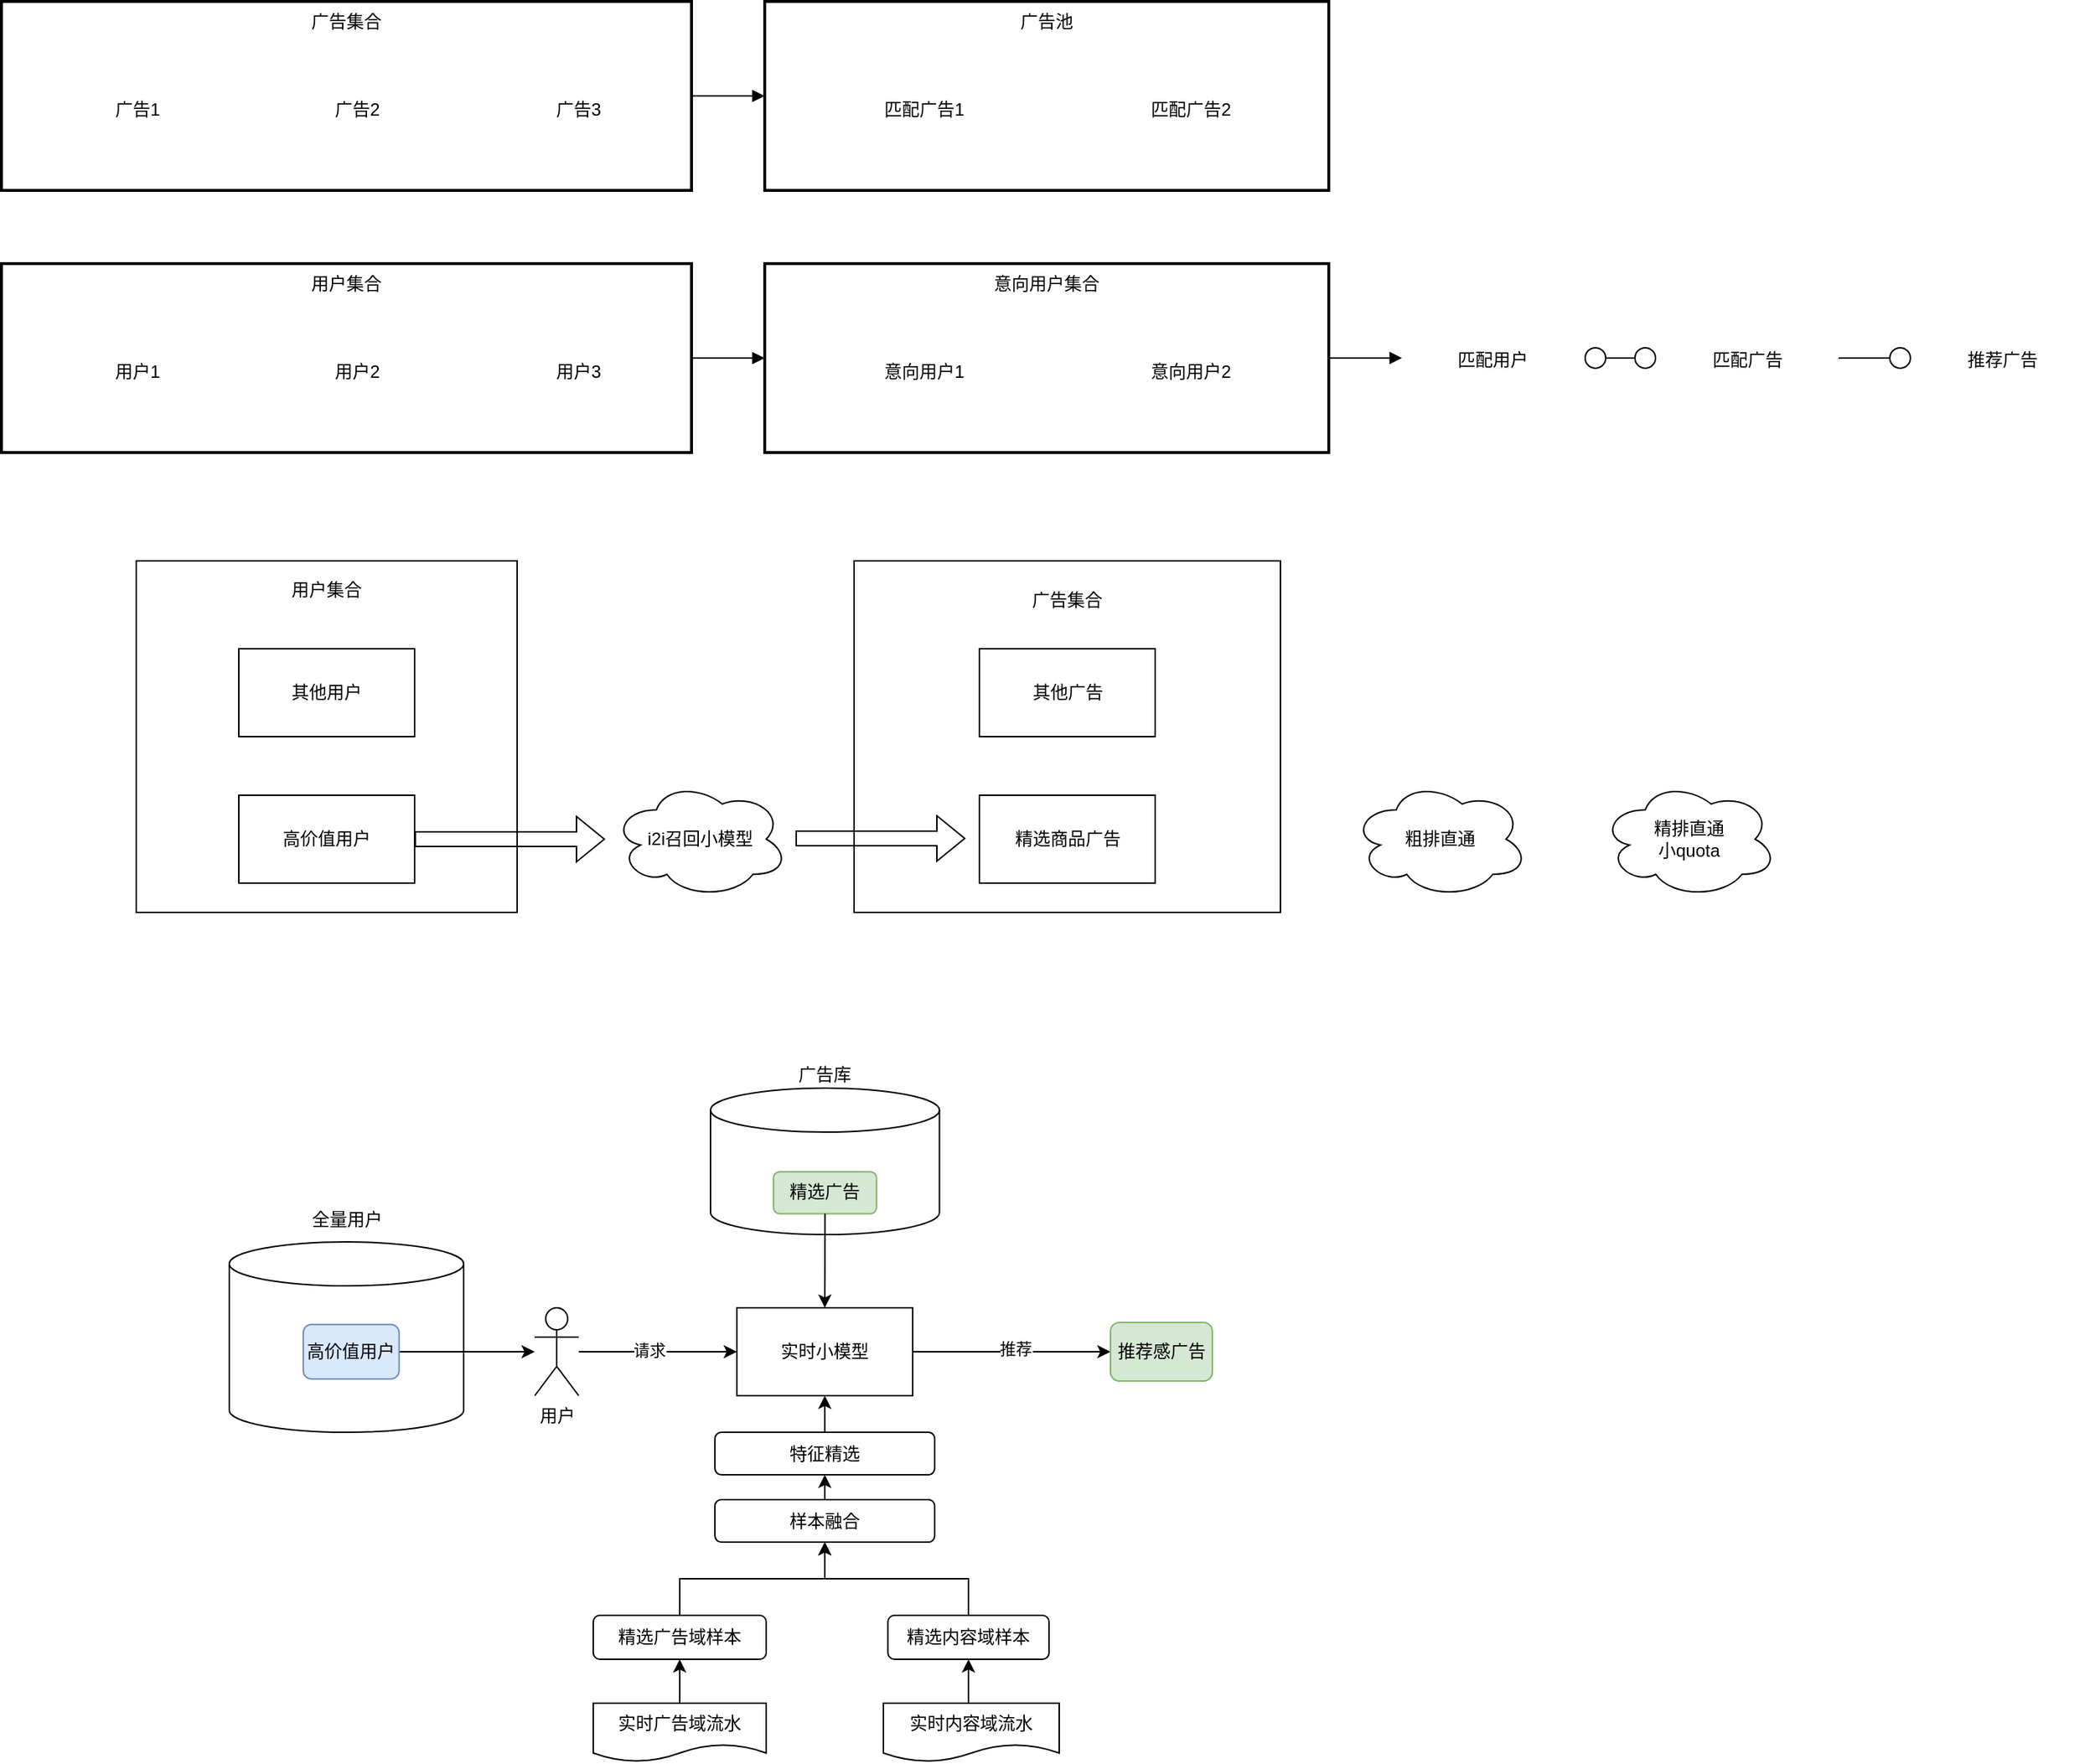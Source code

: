 <mxfile version="26.0.3" pages="2">
  <diagram name="总体架构" id="qinP8k9tqAQhSnErQ5jV">
    <mxGraphModel dx="1242" dy="773" grid="0" gridSize="10" guides="1" tooltips="1" connect="1" arrows="1" fold="1" page="0" pageScale="1" pageWidth="850" pageHeight="1100" math="0" shadow="0">
      <root>
        <mxCell id="0" />
        <mxCell id="1" parent="0" />
        <mxCell id="WeVGeyATEP2TrUEI9uky-103" value="" style="group" parent="1" vertex="1" connectable="0">
          <mxGeometry x="492" y="750" width="156.25" height="100" as="geometry" />
        </mxCell>
        <mxCell id="WeVGeyATEP2TrUEI9uky-64" value="广告库&lt;div&gt;&lt;br&gt;&lt;/div&gt;&lt;div&gt;&lt;br&gt;&lt;/div&gt;&lt;div&gt;&lt;br&gt;&lt;/div&gt;&lt;div&gt;&lt;br&gt;&lt;/div&gt;&lt;div&gt;&lt;br&gt;&lt;/div&gt;&lt;div&gt;&lt;br&gt;&lt;/div&gt;&lt;div&gt;&lt;br&gt;&lt;/div&gt;&lt;div&gt;&lt;br&gt;&lt;/div&gt;&lt;div&gt;&lt;br&gt;&lt;/div&gt;&lt;div&gt;&lt;br&gt;&lt;/div&gt;" style="shape=cylinder3;whiteSpace=wrap;html=1;boundedLbl=1;backgroundOutline=1;size=15;" parent="WeVGeyATEP2TrUEI9uky-103" vertex="1">
          <mxGeometry width="156.25" height="100" as="geometry" />
        </mxCell>
        <mxCell id="WeVGeyATEP2TrUEI9uky-78" value="精选广告" style="rounded=1;whiteSpace=wrap;html=1;fillColor=#d5e8d4;strokeColor=#82b366;" parent="WeVGeyATEP2TrUEI9uky-103" vertex="1">
          <mxGeometry x="42.924" y="57.143" width="70.401" height="28.571" as="geometry" />
        </mxCell>
        <mxCell id="2" value="广告池" style="whiteSpace=wrap;strokeWidth=2;verticalAlign=top;" parent="1" vertex="1">
          <mxGeometry x="529" y="8" width="385" height="129" as="geometry" />
        </mxCell>
        <mxCell id="3" value="匹配广告1" style="fillColor=none;strokeColor=none;" parent="2" vertex="1" overrideArrowHead="circle">
          <mxGeometry x="43" y="46" width="132" height="54" as="geometry" />
        </mxCell>
        <mxCell id="4" value="匹配广告2" style="fillColor=none;strokeColor=none;" parent="2" vertex="1" overrideArrowHead="circle">
          <mxGeometry x="225" y="46" width="132" height="54" as="geometry" />
        </mxCell>
        <mxCell id="5" value="意向用户集合" style="whiteSpace=wrap;strokeWidth=2;verticalAlign=top;" parent="1" vertex="1">
          <mxGeometry x="529" y="187" width="385" height="129" as="geometry" />
        </mxCell>
        <mxCell id="6" value="意向用户1" style="fillColor=none;strokeColor=none;" parent="5" vertex="1" overrideArrowHead="circle">
          <mxGeometry x="43" y="46" width="132" height="54" as="geometry" />
        </mxCell>
        <mxCell id="7" value="意向用户2" style="fillColor=none;strokeColor=none;" parent="5" vertex="1" overrideArrowHead="circle">
          <mxGeometry x="225" y="46" width="132" height="54" as="geometry" />
        </mxCell>
        <mxCell id="8" value="广告集合" style="whiteSpace=wrap;strokeWidth=2;verticalAlign=top;" parent="1" vertex="1">
          <mxGeometry x="8" y="8" width="471" height="129" as="geometry" />
        </mxCell>
        <mxCell id="9" value="广告1" style="fillColor=none;strokeColor=none;" parent="8" vertex="1" overrideArrowHead="circle">
          <mxGeometry x="43" y="46" width="100" height="54" as="geometry" />
        </mxCell>
        <mxCell id="10" value="广告2" style="fillColor=none;strokeColor=none;" parent="8" vertex="1" overrideArrowHead="circle">
          <mxGeometry x="193" y="46" width="100" height="54" as="geometry" />
        </mxCell>
        <mxCell id="11" value="广告3" style="fillColor=none;strokeColor=none;" parent="8" vertex="1" overrideArrowHead="circle">
          <mxGeometry x="344" y="46" width="100" height="54" as="geometry" />
        </mxCell>
        <mxCell id="12" value="用户集合" style="whiteSpace=wrap;strokeWidth=2;verticalAlign=top;" parent="1" vertex="1">
          <mxGeometry x="8" y="187" width="471" height="129" as="geometry" />
        </mxCell>
        <mxCell id="13" value="用户1" style="fillColor=none;strokeColor=none;" parent="12" vertex="1" overrideArrowHead="circle">
          <mxGeometry x="43" y="46" width="100" height="54" as="geometry" />
        </mxCell>
        <mxCell id="14" value="用户2" style="fillColor=none;strokeColor=none;" parent="12" vertex="1" overrideArrowHead="circle">
          <mxGeometry x="193" y="46" width="100" height="54" as="geometry" />
        </mxCell>
        <mxCell id="15" value="用户3" style="fillColor=none;strokeColor=none;" parent="12" vertex="1" overrideArrowHead="circle">
          <mxGeometry x="344" y="46" width="100" height="54" as="geometry" />
        </mxCell>
        <mxCell id="16" value="匹配用户" style="fillColor=none;strokeColor=none;" parent="1" vertex="1">
          <mxGeometry x="964" y="225" width="124" height="54" as="geometry" />
        </mxCell>
        <mxCell id="17" value="匹配广告" style="fillColor=none;strokeColor=none;" parent="1" vertex="1">
          <mxGeometry x="1138" y="225" width="124" height="54" as="geometry" />
        </mxCell>
        <mxCell id="18" value="推荐广告" style="fillColor=none;strokeColor=none;" parent="1" vertex="1">
          <mxGeometry x="1312" y="225" width="124" height="54" as="geometry" />
        </mxCell>
        <mxCell id="19" value="" style="curved=1;startArrow=circle;startFill=0;endArrow=circle;endFill=0;exitX=1;exitY=0.49;entryX=0;entryY=0.49;" parent="1" source="16" target="17" edge="1">
          <mxGeometry relative="1" as="geometry">
            <Array as="points" />
          </mxGeometry>
        </mxCell>
        <mxCell id="20" value="" style="curved=1;startArrow=none;endArrow=circle;endFill=0;exitX=1;exitY=0.49;entryX=0;entryY=0.49;" parent="1" source="17" target="18" edge="1">
          <mxGeometry relative="1" as="geometry">
            <Array as="points" />
          </mxGeometry>
        </mxCell>
        <mxCell id="21" value="" style="curved=1;startArrow=none;endArrow=block;exitX=1;exitY=0.5;entryX=0;entryY=0.5;" parent="1" source="12" target="5" edge="1">
          <mxGeometry relative="1" as="geometry">
            <Array as="points" />
          </mxGeometry>
        </mxCell>
        <mxCell id="22" value="" style="curved=1;startArrow=none;endArrow=block;exitX=1;exitY=0.5;entryX=0;entryY=0.5;" parent="1" source="8" target="2" edge="1">
          <mxGeometry relative="1" as="geometry">
            <Array as="points" />
          </mxGeometry>
        </mxCell>
        <mxCell id="23" value="" style="curved=1;startArrow=none;endArrow=block;exitX=1;exitY=0.5;entryX=0;entryY=0.49;" parent="1" source="5" target="16" edge="1">
          <mxGeometry relative="1" as="geometry">
            <Array as="points" />
          </mxGeometry>
        </mxCell>
        <mxCell id="WeVGeyATEP2TrUEI9uky-29" value="用户集合&lt;div&gt;&lt;br&gt;&lt;/div&gt;&lt;div&gt;&lt;br&gt;&lt;/div&gt;&lt;div&gt;&lt;br&gt;&lt;/div&gt;&lt;div&gt;&lt;br&gt;&lt;/div&gt;&lt;div&gt;&lt;br&gt;&lt;div&gt;&lt;br&gt;&lt;/div&gt;&lt;div&gt;&lt;br&gt;&lt;/div&gt;&lt;div&gt;&lt;br&gt;&lt;/div&gt;&lt;div&gt;&lt;br&gt;&lt;/div&gt;&lt;div&gt;&lt;br&gt;&lt;/div&gt;&lt;div&gt;&lt;br&gt;&lt;/div&gt;&lt;div&gt;&lt;br&gt;&lt;/div&gt;&lt;div&gt;&lt;br&gt;&lt;/div&gt;&lt;div&gt;&lt;br&gt;&lt;/div&gt;&lt;/div&gt;" style="rounded=0;whiteSpace=wrap;html=1;" parent="1" vertex="1">
          <mxGeometry x="100" y="390" width="260" height="240" as="geometry" />
        </mxCell>
        <mxCell id="WeVGeyATEP2TrUEI9uky-30" value="高价值用户" style="rounded=0;whiteSpace=wrap;html=1;" parent="1" vertex="1">
          <mxGeometry x="170" y="550" width="120" height="60" as="geometry" />
        </mxCell>
        <mxCell id="WeVGeyATEP2TrUEI9uky-40" value="广告集合&lt;div&gt;&lt;br&gt;&lt;/div&gt;&lt;div&gt;&lt;br&gt;&lt;/div&gt;&lt;div&gt;&lt;br&gt;&lt;/div&gt;&lt;div&gt;&lt;br&gt;&lt;/div&gt;&lt;div&gt;&lt;br&gt;&lt;/div&gt;&lt;div&gt;&lt;br&gt;&lt;/div&gt;&lt;div&gt;&lt;br&gt;&lt;/div&gt;&lt;div&gt;&lt;br&gt;&lt;/div&gt;&lt;div&gt;&lt;br&gt;&lt;/div&gt;&lt;div&gt;&lt;br&gt;&lt;/div&gt;&lt;div&gt;&lt;br&gt;&lt;/div&gt;&lt;div&gt;&lt;br&gt;&lt;/div&gt;&lt;div&gt;&lt;br&gt;&lt;/div&gt;" style="rounded=0;whiteSpace=wrap;html=1;" parent="1" vertex="1">
          <mxGeometry x="590" y="390" width="291" height="240" as="geometry" />
        </mxCell>
        <mxCell id="WeVGeyATEP2TrUEI9uky-41" value="精选商品广告" style="rounded=0;whiteSpace=wrap;html=1;" parent="1" vertex="1">
          <mxGeometry x="675.5" y="550" width="120" height="60" as="geometry" />
        </mxCell>
        <mxCell id="WeVGeyATEP2TrUEI9uky-44" value="其他广告" style="rounded=0;whiteSpace=wrap;html=1;" parent="1" vertex="1">
          <mxGeometry x="675.5" y="450" width="120" height="60" as="geometry" />
        </mxCell>
        <mxCell id="WeVGeyATEP2TrUEI9uky-46" value="i2i召回小模型" style="ellipse;shape=cloud;whiteSpace=wrap;html=1;" parent="1" vertex="1">
          <mxGeometry x="425" y="540" width="120" height="80" as="geometry" />
        </mxCell>
        <mxCell id="WeVGeyATEP2TrUEI9uky-48" value="" style="shape=flexArrow;endArrow=classic;html=1;rounded=0;exitX=1;exitY=0.5;exitDx=0;exitDy=0;" parent="1" source="WeVGeyATEP2TrUEI9uky-30" edge="1">
          <mxGeometry width="50" height="50" relative="1" as="geometry">
            <mxPoint x="540" y="420" as="sourcePoint" />
            <mxPoint x="420" y="580" as="targetPoint" />
          </mxGeometry>
        </mxCell>
        <mxCell id="WeVGeyATEP2TrUEI9uky-50" value="" style="shape=flexArrow;endArrow=classic;html=1;rounded=0;exitX=1;exitY=0.5;exitDx=0;exitDy=0;" parent="1" edge="1">
          <mxGeometry width="50" height="50" relative="1" as="geometry">
            <mxPoint x="550" y="579.5" as="sourcePoint" />
            <mxPoint x="666" y="579.5" as="targetPoint" />
          </mxGeometry>
        </mxCell>
        <mxCell id="WeVGeyATEP2TrUEI9uky-52" value="粗排直通" style="ellipse;shape=cloud;whiteSpace=wrap;html=1;" parent="1" vertex="1">
          <mxGeometry x="930" y="540" width="120" height="80" as="geometry" />
        </mxCell>
        <mxCell id="WeVGeyATEP2TrUEI9uky-53" value="精排直通&lt;div&gt;小quota&lt;/div&gt;" style="ellipse;shape=cloud;whiteSpace=wrap;html=1;" parent="1" vertex="1">
          <mxGeometry x="1100" y="540" width="120" height="80" as="geometry" />
        </mxCell>
        <mxCell id="WeVGeyATEP2TrUEI9uky-55" value="其他用户" style="rounded=0;whiteSpace=wrap;html=1;" parent="1" vertex="1">
          <mxGeometry x="170" y="450" width="120" height="60" as="geometry" />
        </mxCell>
        <mxCell id="WeVGeyATEP2TrUEI9uky-56" value="实时小模型" style="rounded=0;whiteSpace=wrap;html=1;" parent="1" vertex="1">
          <mxGeometry x="510" y="900" width="120" height="60" as="geometry" />
        </mxCell>
        <mxCell id="WeVGeyATEP2TrUEI9uky-87" value="" style="edgeStyle=orthogonalEdgeStyle;rounded=0;orthogonalLoop=1;jettySize=auto;html=1;" parent="1" source="WeVGeyATEP2TrUEI9uky-80" target="WeVGeyATEP2TrUEI9uky-56" edge="1">
          <mxGeometry relative="1" as="geometry" />
        </mxCell>
        <mxCell id="WeVGeyATEP2TrUEI9uky-91" value="请求" style="edgeLabel;html=1;align=center;verticalAlign=middle;resizable=0;points=[];" parent="WeVGeyATEP2TrUEI9uky-87" vertex="1" connectable="0">
          <mxGeometry x="-0.12" y="1" relative="1" as="geometry">
            <mxPoint as="offset" />
          </mxGeometry>
        </mxCell>
        <mxCell id="WeVGeyATEP2TrUEI9uky-80" value="用户" style="shape=umlActor;verticalLabelPosition=bottom;verticalAlign=top;html=1;outlineConnect=0;" parent="1" vertex="1">
          <mxGeometry x="372" y="900" width="30" height="60" as="geometry" />
        </mxCell>
        <mxCell id="WeVGeyATEP2TrUEI9uky-88" value="" style="endArrow=classic;html=1;rounded=0;exitX=1;exitY=0.5;exitDx=0;exitDy=0;entryX=0;entryY=0.5;entryDx=0;entryDy=0;" parent="1" source="WeVGeyATEP2TrUEI9uky-56" edge="1" target="WeVGeyATEP2TrUEI9uky-89">
          <mxGeometry width="50" height="50" relative="1" as="geometry">
            <mxPoint x="680" y="930" as="sourcePoint" />
            <mxPoint x="750" y="930" as="targetPoint" />
          </mxGeometry>
        </mxCell>
        <mxCell id="WeVGeyATEP2TrUEI9uky-98" value="推荐" style="edgeLabel;html=1;align=center;verticalAlign=middle;resizable=0;points=[];" parent="WeVGeyATEP2TrUEI9uky-88" vertex="1" connectable="0">
          <mxGeometry x="0.033" y="2" relative="1" as="geometry">
            <mxPoint as="offset" />
          </mxGeometry>
        </mxCell>
        <mxCell id="WeVGeyATEP2TrUEI9uky-89" value="推荐感广告" style="rounded=1;whiteSpace=wrap;html=1;fillColor=#d5e8d4;strokeColor=#82b366;" parent="1" vertex="1">
          <mxGeometry x="765" y="910" width="69.5" height="40" as="geometry" />
        </mxCell>
        <mxCell id="WeVGeyATEP2TrUEI9uky-68" value="全量用户&lt;div&gt;&lt;br&gt;&lt;/div&gt;&lt;div&gt;&lt;br&gt;&lt;/div&gt;&lt;div&gt;&lt;br&gt;&lt;/div&gt;&lt;div&gt;&lt;br&gt;&lt;/div&gt;&lt;div&gt;&lt;br&gt;&lt;/div&gt;&lt;div&gt;&lt;br&gt;&lt;/div&gt;&lt;div&gt;&lt;br&gt;&lt;/div&gt;&lt;div&gt;&lt;br&gt;&lt;/div&gt;&lt;div&gt;&lt;br&gt;&lt;/div&gt;&lt;div&gt;&lt;br&gt;&lt;/div&gt;&lt;div&gt;&lt;br&gt;&lt;/div&gt;&lt;div&gt;&lt;br&gt;&lt;/div&gt;&lt;div&gt;&lt;br&gt;&lt;/div&gt;" style="shape=cylinder3;whiteSpace=wrap;html=1;boundedLbl=1;backgroundOutline=1;size=15;" parent="1" vertex="1">
          <mxGeometry x="163.5" y="855" width="160" height="130" as="geometry" />
        </mxCell>
        <mxCell id="WeVGeyATEP2TrUEI9uky-117" value="" style="edgeStyle=orthogonalEdgeStyle;rounded=0;orthogonalLoop=1;jettySize=auto;html=1;" parent="1" source="WeVGeyATEP2TrUEI9uky-76" target="WeVGeyATEP2TrUEI9uky-80" edge="1">
          <mxGeometry relative="1" as="geometry" />
        </mxCell>
        <mxCell id="WeVGeyATEP2TrUEI9uky-76" value="高价值用户" style="rounded=1;whiteSpace=wrap;html=1;fillColor=#dae8fc;strokeColor=#6c8ebf;" parent="1" vertex="1">
          <mxGeometry x="214.004" y="911.429" width="65.412" height="37.143" as="geometry" />
        </mxCell>
        <mxCell id="WeVGeyATEP2TrUEI9uky-99" style="edgeStyle=orthogonalEdgeStyle;rounded=0;orthogonalLoop=1;jettySize=auto;html=1;exitX=0.5;exitY=1;exitDx=0;exitDy=0;entryX=0.5;entryY=0;entryDx=0;entryDy=0;" parent="1" source="WeVGeyATEP2TrUEI9uky-78" target="WeVGeyATEP2TrUEI9uky-56" edge="1">
          <mxGeometry relative="1" as="geometry" />
        </mxCell>
        <mxCell id="WeVGeyATEP2TrUEI9uky-109" value="" style="edgeStyle=orthogonalEdgeStyle;rounded=0;orthogonalLoop=1;jettySize=auto;html=1;exitX=0.5;exitY=0;exitDx=0;exitDy=0;entryX=0.5;entryY=1;entryDx=0;entryDy=0;" parent="1" source="WeVGeyATEP2TrUEI9uky-114" target="gdvW_6OQz8zFMiyGwCSC-35" edge="1">
          <mxGeometry relative="1" as="geometry">
            <mxPoint x="570" y="1040" as="sourcePoint" />
          </mxGeometry>
        </mxCell>
        <mxCell id="gdvW_6OQz8zFMiyGwCSC-32" value="" style="edgeStyle=orthogonalEdgeStyle;rounded=0;orthogonalLoop=1;jettySize=auto;html=1;" edge="1" parent="1" source="WeVGeyATEP2TrUEI9uky-113" target="gdvW_6OQz8zFMiyGwCSC-25">
          <mxGeometry relative="1" as="geometry" />
        </mxCell>
        <mxCell id="WeVGeyATEP2TrUEI9uky-113" value="实时广告域流水" style="shape=document;whiteSpace=wrap;html=1;boundedLbl=1;" parent="1" vertex="1">
          <mxGeometry x="411.93" y="1170" width="118.07" height="40" as="geometry" />
        </mxCell>
        <mxCell id="WeVGeyATEP2TrUEI9uky-114" value="样本融合" style="rounded=1;whiteSpace=wrap;html=1;" parent="1" vertex="1">
          <mxGeometry x="495" y="1031" width="150" height="29" as="geometry" />
        </mxCell>
        <mxCell id="gdvW_6OQz8zFMiyGwCSC-24" style="edgeStyle=orthogonalEdgeStyle;rounded=0;orthogonalLoop=1;jettySize=auto;html=1;exitX=0.5;exitY=0;exitDx=0;exitDy=0;entryX=0.5;entryY=1;entryDx=0;entryDy=0;" edge="1" parent="1" source="gdvW_6OQz8zFMiyGwCSC-23" target="gdvW_6OQz8zFMiyGwCSC-26">
          <mxGeometry relative="1" as="geometry">
            <mxPoint x="568.06" y="1100" as="targetPoint" />
          </mxGeometry>
        </mxCell>
        <mxCell id="gdvW_6OQz8zFMiyGwCSC-23" value="实时内容域流水" style="shape=document;whiteSpace=wrap;html=1;boundedLbl=1;" vertex="1" parent="1">
          <mxGeometry x="610" y="1170" width="120" height="40" as="geometry" />
        </mxCell>
        <mxCell id="gdvW_6OQz8zFMiyGwCSC-25" value="精选广告域样本" style="rounded=1;whiteSpace=wrap;html=1;" vertex="1" parent="1">
          <mxGeometry x="411.93" y="1110" width="118.07" height="30" as="geometry" />
        </mxCell>
        <mxCell id="gdvW_6OQz8zFMiyGwCSC-34" style="edgeStyle=orthogonalEdgeStyle;rounded=0;orthogonalLoop=1;jettySize=auto;html=1;exitX=0.5;exitY=0;exitDx=0;exitDy=0;entryX=0.5;entryY=1;entryDx=0;entryDy=0;" edge="1" parent="1" source="gdvW_6OQz8zFMiyGwCSC-26" target="WeVGeyATEP2TrUEI9uky-114">
          <mxGeometry relative="1" as="geometry" />
        </mxCell>
        <mxCell id="gdvW_6OQz8zFMiyGwCSC-26" value="精选内容域样本" style="rounded=1;whiteSpace=wrap;html=1;" vertex="1" parent="1">
          <mxGeometry x="613.06" y="1110" width="110" height="30" as="geometry" />
        </mxCell>
        <mxCell id="gdvW_6OQz8zFMiyGwCSC-31" style="edgeStyle=orthogonalEdgeStyle;rounded=0;orthogonalLoop=1;jettySize=auto;html=1;exitX=0.5;exitY=0;exitDx=0;exitDy=0;entryX=0.5;entryY=1;entryDx=0;entryDy=0;" edge="1" parent="1" source="gdvW_6OQz8zFMiyGwCSC-25" target="WeVGeyATEP2TrUEI9uky-114">
          <mxGeometry relative="1" as="geometry">
            <mxPoint x="463.583" y="1099.01" as="targetPoint" />
          </mxGeometry>
        </mxCell>
        <mxCell id="gdvW_6OQz8zFMiyGwCSC-36" style="edgeStyle=orthogonalEdgeStyle;rounded=0;orthogonalLoop=1;jettySize=auto;html=1;exitX=0.5;exitY=0;exitDx=0;exitDy=0;entryX=0.5;entryY=1;entryDx=0;entryDy=0;" edge="1" parent="1" source="gdvW_6OQz8zFMiyGwCSC-35" target="WeVGeyATEP2TrUEI9uky-56">
          <mxGeometry relative="1" as="geometry" />
        </mxCell>
        <mxCell id="gdvW_6OQz8zFMiyGwCSC-35" value="特征精选" style="rounded=1;whiteSpace=wrap;html=1;" vertex="1" parent="1">
          <mxGeometry x="495" y="985" width="150" height="29" as="geometry" />
        </mxCell>
      </root>
    </mxGraphModel>
  </diagram>
  <diagram id="ewN9J9s_fj7f4-4imcri" name="样本流">
    <mxGraphModel dx="1242" dy="773" grid="1" gridSize="10" guides="1" tooltips="1" connect="1" arrows="1" fold="1" page="1" pageScale="1" pageWidth="850" pageHeight="1100" math="0" shadow="0">
      <root>
        <mxCell id="0" />
        <mxCell id="1" parent="0" />
        <mxCell id="CvF8sMCTZVXiOgeztqkh-1" value="" style="edgeStyle=orthogonalEdgeStyle;rounded=0;orthogonalLoop=1;jettySize=auto;html=1;" edge="1" parent="1" source="QvL4Bcm-4klgUwtI3iMm-4" target="Tbrwe3A2g-YsbmghTqT5-1">
          <mxGeometry relative="1" as="geometry" />
        </mxCell>
        <mxCell id="CvF8sMCTZVXiOgeztqkh-2" value="点击&lt;div&gt;负反馈&lt;/div&gt;" style="edgeLabel;html=1;align=center;verticalAlign=middle;resizable=0;points=[];" vertex="1" connectable="0" parent="CvF8sMCTZVXiOgeztqkh-1">
          <mxGeometry x="-0.28" relative="1" as="geometry">
            <mxPoint as="offset" />
          </mxGeometry>
        </mxCell>
        <mxCell id="QvL4Bcm-4klgUwtI3iMm-4" value="PCTR样本流" style="rounded=0;whiteSpace=wrap;html=1;" vertex="1" parent="1">
          <mxGeometry x="170" y="200" width="120" height="30" as="geometry" />
        </mxCell>
        <mxCell id="QvL4Bcm-4klgUwtI3iMm-5" value="PCVR样本流" style="rounded=0;whiteSpace=wrap;html=1;" vertex="1" parent="1">
          <mxGeometry x="170" y="250" width="120" height="30" as="geometry" />
        </mxCell>
        <mxCell id="apU2YjhtMBtgAtZRkx56-1" value="实时广告域流水" style="shape=document;whiteSpace=wrap;html=1;boundedLbl=1;" vertex="1" parent="1">
          <mxGeometry x="11.93" y="220" width="118.07" height="40" as="geometry" />
        </mxCell>
        <mxCell id="apU2YjhtMBtgAtZRkx56-2" value="实时内容域流水" style="shape=document;whiteSpace=wrap;html=1;boundedLbl=1;" vertex="1" parent="1">
          <mxGeometry x="11.93" y="355" width="118.07" height="40" as="geometry" />
        </mxCell>
        <mxCell id="apU2YjhtMBtgAtZRkx56-3" value="朋友圈" style="rounded=0;whiteSpace=wrap;html=1;" vertex="1" parent="1">
          <mxGeometry x="170" y="310" width="120" height="30" as="geometry" />
        </mxCell>
        <mxCell id="apU2YjhtMBtgAtZRkx56-4" value="搜一搜" style="rounded=0;whiteSpace=wrap;html=1;" vertex="1" parent="1">
          <mxGeometry x="170" y="360" width="120" height="30" as="geometry" />
        </mxCell>
        <mxCell id="apU2YjhtMBtgAtZRkx56-5" value="视频号" style="rounded=0;whiteSpace=wrap;html=1;" vertex="1" parent="1">
          <mxGeometry x="170" y="410" width="120" height="30" as="geometry" />
        </mxCell>
        <mxCell id="Tbrwe3A2g-YsbmghTqT5-1" value="精选样本" style="rounded=0;whiteSpace=wrap;html=1;" vertex="1" parent="1">
          <mxGeometry x="390" y="200" width="120" height="30" as="geometry" />
        </mxCell>
      </root>
    </mxGraphModel>
  </diagram>
</mxfile>
